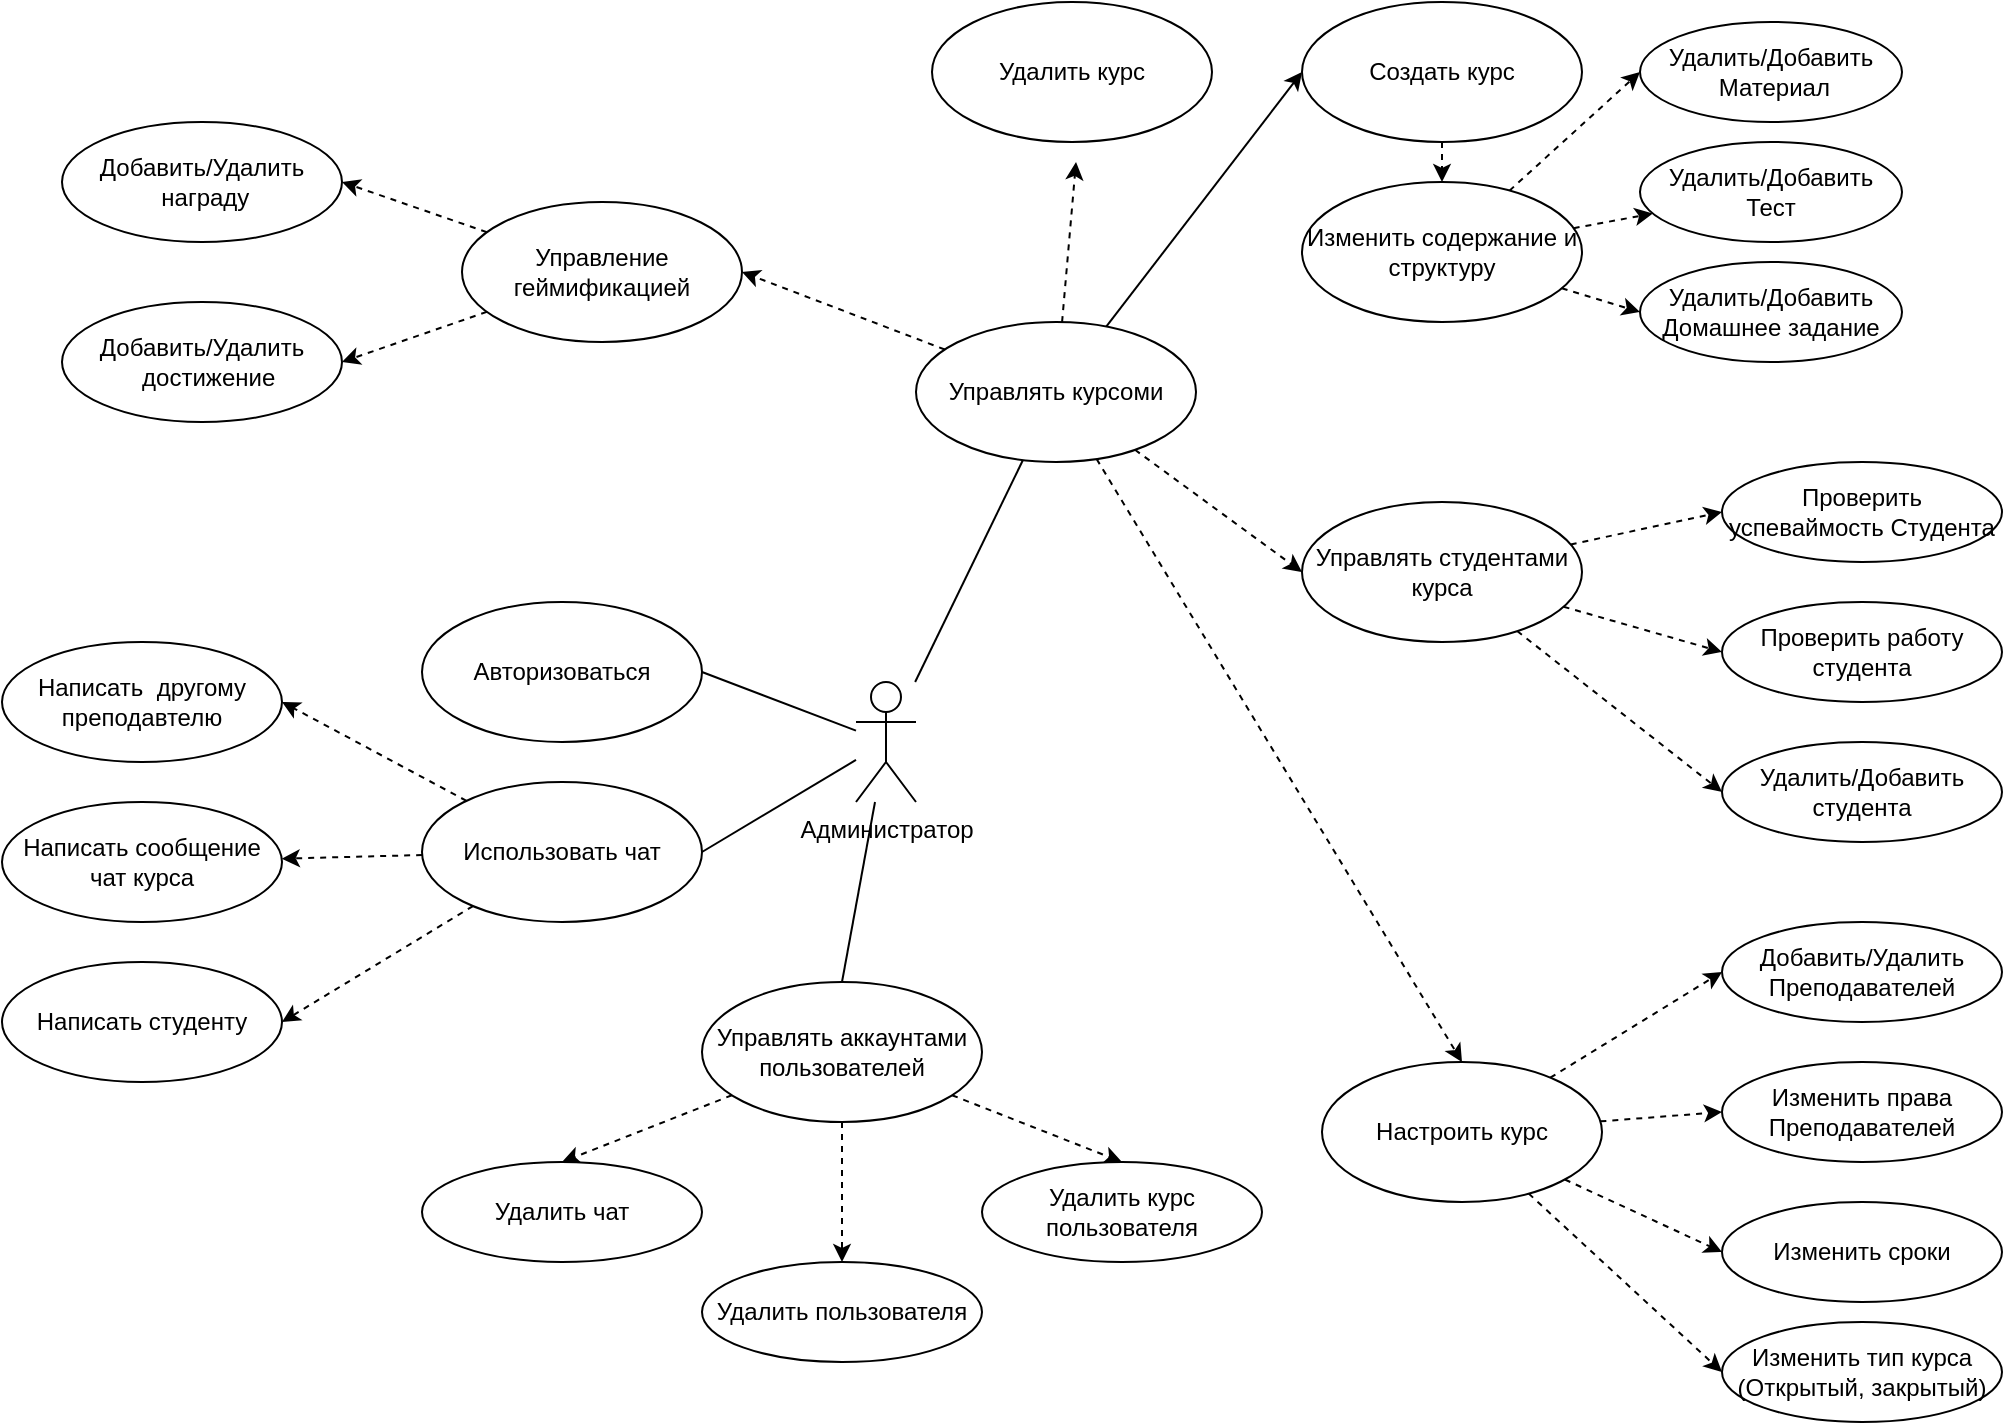 <mxfile version="23.1.5" type="device">
  <diagram name="Страница — 1" id="TUdbi3gtHHj1jDcqYHT5">
    <mxGraphModel dx="2336" dy="931" grid="1" gridSize="10" guides="1" tooltips="1" connect="1" arrows="1" fold="1" page="1" pageScale="1" pageWidth="827" pageHeight="1169" math="0" shadow="0">
      <root>
        <mxCell id="0" />
        <mxCell id="1" parent="0" />
        <mxCell id="lvNqeWt-_uuawXA-jcrl-20" style="rounded=0;orthogonalLoop=1;jettySize=auto;html=1;entryX=1;entryY=0.5;entryDx=0;entryDy=0;endArrow=none;endFill=0;" edge="1" parent="1" source="-H2JG8YgPfby64dMCURj-1" target="lvNqeWt-_uuawXA-jcrl-17">
          <mxGeometry relative="1" as="geometry" />
        </mxCell>
        <mxCell id="lvNqeWt-_uuawXA-jcrl-23" style="rounded=0;orthogonalLoop=1;jettySize=auto;html=1;entryX=1;entryY=0.5;entryDx=0;entryDy=0;endArrow=none;endFill=0;" edge="1" parent="1" source="-H2JG8YgPfby64dMCURj-1" target="lvNqeWt-_uuawXA-jcrl-7">
          <mxGeometry relative="1" as="geometry" />
        </mxCell>
        <mxCell id="lvNqeWt-_uuawXA-jcrl-28" style="rounded=0;orthogonalLoop=1;jettySize=auto;html=1;endArrow=none;endFill=0;" edge="1" parent="1" source="-H2JG8YgPfby64dMCURj-1" target="lvNqeWt-_uuawXA-jcrl-26">
          <mxGeometry relative="1" as="geometry" />
        </mxCell>
        <mxCell id="lvNqeWt-_uuawXA-jcrl-34" style="rounded=0;orthogonalLoop=1;jettySize=auto;html=1;entryX=0.5;entryY=0;entryDx=0;entryDy=0;endArrow=none;endFill=0;" edge="1" parent="1" source="-H2JG8YgPfby64dMCURj-1" target="lvNqeWt-_uuawXA-jcrl-27">
          <mxGeometry relative="1" as="geometry" />
        </mxCell>
        <mxCell id="-H2JG8YgPfby64dMCURj-1" value="Администратор" style="shape=umlActor;verticalLabelPosition=bottom;verticalAlign=top;html=1;" parent="1" vertex="1">
          <mxGeometry x="-400" y="340" width="30" height="60" as="geometry" />
        </mxCell>
        <mxCell id="-H2JG8YgPfby64dMCURj-36" style="rounded=0;orthogonalLoop=1;jettySize=auto;html=1;entryX=0.5;entryY=0;entryDx=0;entryDy=0;dashed=1;" parent="1" source="-H2JG8YgPfby64dMCURj-2" target="-H2JG8YgPfby64dMCURj-5" edge="1">
          <mxGeometry relative="1" as="geometry" />
        </mxCell>
        <mxCell id="-H2JG8YgPfby64dMCURj-2" value="Создать курс" style="ellipse;whiteSpace=wrap;html=1;" parent="1" vertex="1">
          <mxGeometry x="-177" width="140" height="70" as="geometry" />
        </mxCell>
        <mxCell id="-H2JG8YgPfby64dMCURj-3" value="Проверить работу студента" style="ellipse;whiteSpace=wrap;html=1;" parent="1" vertex="1">
          <mxGeometry x="33" y="300" width="140" height="50" as="geometry" />
        </mxCell>
        <mxCell id="-H2JG8YgPfby64dMCURj-4" value="Удалить/Добавить&lt;br&gt;&amp;nbsp;Материал" style="ellipse;whiteSpace=wrap;html=1;" parent="1" vertex="1">
          <mxGeometry x="-8" y="10" width="131" height="50" as="geometry" />
        </mxCell>
        <mxCell id="-H2JG8YgPfby64dMCURj-34" style="rounded=0;orthogonalLoop=1;jettySize=auto;html=1;entryX=0;entryY=0.5;entryDx=0;entryDy=0;dashed=1;" parent="1" source="-H2JG8YgPfby64dMCURj-5" target="-H2JG8YgPfby64dMCURj-4" edge="1">
          <mxGeometry relative="1" as="geometry" />
        </mxCell>
        <mxCell id="faMMKai1WRea0Q5Umn3o-3" style="rounded=0;orthogonalLoop=1;jettySize=auto;html=1;dashed=1;" parent="1" source="-H2JG8YgPfby64dMCURj-5" target="faMMKai1WRea0Q5Umn3o-2" edge="1">
          <mxGeometry relative="1" as="geometry" />
        </mxCell>
        <mxCell id="faMMKai1WRea0Q5Umn3o-5" style="rounded=0;orthogonalLoop=1;jettySize=auto;html=1;entryX=0;entryY=0.5;entryDx=0;entryDy=0;dashed=1;" parent="1" source="-H2JG8YgPfby64dMCURj-5" target="faMMKai1WRea0Q5Umn3o-4" edge="1">
          <mxGeometry relative="1" as="geometry" />
        </mxCell>
        <mxCell id="-H2JG8YgPfby64dMCURj-5" value="Изменить содержание и структуру" style="ellipse;whiteSpace=wrap;html=1;" parent="1" vertex="1">
          <mxGeometry x="-177" y="90" width="140" height="70" as="geometry" />
        </mxCell>
        <mxCell id="-H2JG8YgPfby64dMCURj-12" value="Проверить успеваймость Студента" style="ellipse;whiteSpace=wrap;html=1;" parent="1" vertex="1">
          <mxGeometry x="33" y="230" width="140" height="50" as="geometry" />
        </mxCell>
        <mxCell id="-H2JG8YgPfby64dMCURj-40" style="rounded=0;orthogonalLoop=1;jettySize=auto;html=1;dashed=1;entryX=0;entryY=0.5;entryDx=0;entryDy=0;" parent="1" source="-H2JG8YgPfby64dMCURj-13" target="-H2JG8YgPfby64dMCURj-12" edge="1">
          <mxGeometry relative="1" as="geometry" />
        </mxCell>
        <mxCell id="-H2JG8YgPfby64dMCURj-41" style="rounded=0;orthogonalLoop=1;jettySize=auto;html=1;entryX=0;entryY=0.5;entryDx=0;entryDy=0;dashed=1;" parent="1" source="-H2JG8YgPfby64dMCURj-13" target="-H2JG8YgPfby64dMCURj-3" edge="1">
          <mxGeometry relative="1" as="geometry" />
        </mxCell>
        <mxCell id="-H2JG8YgPfby64dMCURj-42" style="rounded=0;orthogonalLoop=1;jettySize=auto;html=1;entryX=0;entryY=0.5;entryDx=0;entryDy=0;dashed=1;" parent="1" source="-H2JG8YgPfby64dMCURj-13" target="-H2JG8YgPfby64dMCURj-38" edge="1">
          <mxGeometry relative="1" as="geometry" />
        </mxCell>
        <mxCell id="-H2JG8YgPfby64dMCURj-13" value="Управлять студентами курса" style="ellipse;whiteSpace=wrap;html=1;" parent="1" vertex="1">
          <mxGeometry x="-177" y="250" width="140" height="70" as="geometry" />
        </mxCell>
        <mxCell id="-H2JG8YgPfby64dMCURj-38" value="Удалить/Добавить студента" style="ellipse;whiteSpace=wrap;html=1;" parent="1" vertex="1">
          <mxGeometry x="33" y="370" width="140" height="50" as="geometry" />
        </mxCell>
        <mxCell id="-H2JG8YgPfby64dMCURj-55" style="rounded=0;orthogonalLoop=1;jettySize=auto;html=1;entryX=0;entryY=0.5;entryDx=0;entryDy=0;dashed=1;" parent="1" source="-H2JG8YgPfby64dMCURj-48" target="-H2JG8YgPfby64dMCURj-50" edge="1">
          <mxGeometry relative="1" as="geometry" />
        </mxCell>
        <mxCell id="-H2JG8YgPfby64dMCURj-56" style="rounded=0;orthogonalLoop=1;jettySize=auto;html=1;entryX=0;entryY=0.5;entryDx=0;entryDy=0;dashed=1;" parent="1" source="-H2JG8YgPfby64dMCURj-48" target="-H2JG8YgPfby64dMCURj-51" edge="1">
          <mxGeometry relative="1" as="geometry" />
        </mxCell>
        <mxCell id="faMMKai1WRea0Q5Umn3o-8" style="rounded=0;orthogonalLoop=1;jettySize=auto;html=1;entryX=0;entryY=0.5;entryDx=0;entryDy=0;dashed=1;" parent="1" source="-H2JG8YgPfby64dMCURj-48" target="faMMKai1WRea0Q5Umn3o-7" edge="1">
          <mxGeometry relative="1" as="geometry" />
        </mxCell>
        <mxCell id="faMMKai1WRea0Q5Umn3o-10" style="rounded=0;orthogonalLoop=1;jettySize=auto;html=1;entryX=0;entryY=0.5;entryDx=0;entryDy=0;dashed=1;" parent="1" source="-H2JG8YgPfby64dMCURj-48" target="faMMKai1WRea0Q5Umn3o-9" edge="1">
          <mxGeometry relative="1" as="geometry" />
        </mxCell>
        <mxCell id="-H2JG8YgPfby64dMCURj-48" value="Настроить курс" style="ellipse;whiteSpace=wrap;html=1;" parent="1" vertex="1">
          <mxGeometry x="-167" y="530" width="140" height="70" as="geometry" />
        </mxCell>
        <mxCell id="-H2JG8YgPfby64dMCURj-50" value="Изменить сроки" style="ellipse;whiteSpace=wrap;html=1;" parent="1" vertex="1">
          <mxGeometry x="33" y="600" width="140" height="50" as="geometry" />
        </mxCell>
        <mxCell id="-H2JG8YgPfby64dMCURj-51" value="Изменить тип курса (Открытый, закрытый)" style="ellipse;whiteSpace=wrap;html=1;" parent="1" vertex="1">
          <mxGeometry x="33" y="660" width="140" height="50" as="geometry" />
        </mxCell>
        <mxCell id="-H2JG8YgPfby64dMCURj-53" value="Удалить курс" style="ellipse;whiteSpace=wrap;html=1;" parent="1" vertex="1">
          <mxGeometry x="-362" width="140" height="70" as="geometry" />
        </mxCell>
        <mxCell id="faMMKai1WRea0Q5Umn3o-2" value="Удалить/Добавить&lt;br&gt;Тест" style="ellipse;whiteSpace=wrap;html=1;" parent="1" vertex="1">
          <mxGeometry x="-8" y="70" width="131" height="50" as="geometry" />
        </mxCell>
        <mxCell id="faMMKai1WRea0Q5Umn3o-4" value="Удалить/Добавить&lt;br&gt;Домашнее задание" style="ellipse;whiteSpace=wrap;html=1;" parent="1" vertex="1">
          <mxGeometry x="-8" y="130" width="131" height="50" as="geometry" />
        </mxCell>
        <mxCell id="faMMKai1WRea0Q5Umn3o-7" value="Добавить/Удалить&lt;br&gt;Преподавателей" style="ellipse;whiteSpace=wrap;html=1;" parent="1" vertex="1">
          <mxGeometry x="33" y="460" width="140" height="50" as="geometry" />
        </mxCell>
        <mxCell id="faMMKai1WRea0Q5Umn3o-9" value="Изменить права&lt;br&gt;Преподавателей" style="ellipse;whiteSpace=wrap;html=1;" parent="1" vertex="1">
          <mxGeometry x="33" y="530" width="140" height="50" as="geometry" />
        </mxCell>
        <mxCell id="lvNqeWt-_uuawXA-jcrl-5" value="Добавить/Удалить&lt;br style=&quot;border-color: var(--border-color);&quot;&gt;&amp;nbsp;&amp;nbsp;достижение" style="ellipse;whiteSpace=wrap;html=1;" vertex="1" parent="1">
          <mxGeometry x="-797" y="150" width="140" height="60" as="geometry" />
        </mxCell>
        <mxCell id="lvNqeWt-_uuawXA-jcrl-6" value="Добавить/Удалить&lt;br&gt;&amp;nbsp;награду" style="ellipse;whiteSpace=wrap;html=1;" vertex="1" parent="1">
          <mxGeometry x="-797" y="60" width="140" height="60" as="geometry" />
        </mxCell>
        <mxCell id="lvNqeWt-_uuawXA-jcrl-14" style="rounded=0;orthogonalLoop=1;jettySize=auto;html=1;entryX=1;entryY=0.5;entryDx=0;entryDy=0;dashed=1;" edge="1" parent="1" source="lvNqeWt-_uuawXA-jcrl-7" target="lvNqeWt-_uuawXA-jcrl-10">
          <mxGeometry relative="1" as="geometry" />
        </mxCell>
        <mxCell id="lvNqeWt-_uuawXA-jcrl-15" style="rounded=0;orthogonalLoop=1;jettySize=auto;html=1;dashed=1;" edge="1" parent="1" source="lvNqeWt-_uuawXA-jcrl-7" target="lvNqeWt-_uuawXA-jcrl-8">
          <mxGeometry relative="1" as="geometry" />
        </mxCell>
        <mxCell id="lvNqeWt-_uuawXA-jcrl-16" style="rounded=0;orthogonalLoop=1;jettySize=auto;html=1;entryX=1;entryY=0.5;entryDx=0;entryDy=0;dashed=1;" edge="1" parent="1" source="lvNqeWt-_uuawXA-jcrl-7" target="lvNqeWt-_uuawXA-jcrl-9">
          <mxGeometry relative="1" as="geometry" />
        </mxCell>
        <mxCell id="lvNqeWt-_uuawXA-jcrl-7" value="Использовать чат" style="ellipse;whiteSpace=wrap;html=1;" vertex="1" parent="1">
          <mxGeometry x="-617" y="390" width="140" height="70" as="geometry" />
        </mxCell>
        <mxCell id="lvNqeWt-_uuawXA-jcrl-8" value="Написать сообщение чат курса" style="ellipse;whiteSpace=wrap;html=1;" vertex="1" parent="1">
          <mxGeometry x="-827" y="400" width="140" height="60" as="geometry" />
        </mxCell>
        <mxCell id="lvNqeWt-_uuawXA-jcrl-9" value="Написать студенту" style="ellipse;whiteSpace=wrap;html=1;" vertex="1" parent="1">
          <mxGeometry x="-827" y="480" width="140" height="60" as="geometry" />
        </mxCell>
        <mxCell id="lvNqeWt-_uuawXA-jcrl-10" value="Написать&amp;nbsp; другому преподавтелю" style="ellipse;whiteSpace=wrap;html=1;" vertex="1" parent="1">
          <mxGeometry x="-827" y="320" width="140" height="60" as="geometry" />
        </mxCell>
        <mxCell id="lvNqeWt-_uuawXA-jcrl-24" style="rounded=0;orthogonalLoop=1;jettySize=auto;html=1;entryX=1;entryY=0.5;entryDx=0;entryDy=0;dashed=1;" edge="1" parent="1" source="lvNqeWt-_uuawXA-jcrl-11" target="lvNqeWt-_uuawXA-jcrl-6">
          <mxGeometry relative="1" as="geometry" />
        </mxCell>
        <mxCell id="lvNqeWt-_uuawXA-jcrl-25" style="rounded=0;orthogonalLoop=1;jettySize=auto;html=1;entryX=1;entryY=0.5;entryDx=0;entryDy=0;dashed=1;" edge="1" parent="1" source="lvNqeWt-_uuawXA-jcrl-11" target="lvNqeWt-_uuawXA-jcrl-5">
          <mxGeometry relative="1" as="geometry" />
        </mxCell>
        <mxCell id="lvNqeWt-_uuawXA-jcrl-11" value="Управление геймификацией" style="ellipse;whiteSpace=wrap;html=1;" vertex="1" parent="1">
          <mxGeometry x="-597" y="100" width="140" height="70" as="geometry" />
        </mxCell>
        <mxCell id="lvNqeWt-_uuawXA-jcrl-17" value="Авторизоваться" style="ellipse;whiteSpace=wrap;html=1;" vertex="1" parent="1">
          <mxGeometry x="-617" y="300" width="140" height="70" as="geometry" />
        </mxCell>
        <mxCell id="lvNqeWt-_uuawXA-jcrl-29" style="rounded=0;orthogonalLoop=1;jettySize=auto;html=1;entryX=1;entryY=0.5;entryDx=0;entryDy=0;dashed=1;" edge="1" parent="1" source="lvNqeWt-_uuawXA-jcrl-26" target="lvNqeWt-_uuawXA-jcrl-11">
          <mxGeometry relative="1" as="geometry" />
        </mxCell>
        <mxCell id="lvNqeWt-_uuawXA-jcrl-30" style="rounded=0;orthogonalLoop=1;jettySize=auto;html=1;dashed=1;" edge="1" parent="1" source="lvNqeWt-_uuawXA-jcrl-26">
          <mxGeometry relative="1" as="geometry">
            <mxPoint x="-290" y="80" as="targetPoint" />
          </mxGeometry>
        </mxCell>
        <mxCell id="lvNqeWt-_uuawXA-jcrl-31" style="rounded=0;orthogonalLoop=1;jettySize=auto;html=1;entryX=0;entryY=0.5;entryDx=0;entryDy=0;" edge="1" parent="1" source="lvNqeWt-_uuawXA-jcrl-26" target="-H2JG8YgPfby64dMCURj-2">
          <mxGeometry relative="1" as="geometry" />
        </mxCell>
        <mxCell id="lvNqeWt-_uuawXA-jcrl-32" style="rounded=0;orthogonalLoop=1;jettySize=auto;html=1;entryX=0;entryY=0.5;entryDx=0;entryDy=0;dashed=1;" edge="1" parent="1" source="lvNqeWt-_uuawXA-jcrl-26" target="-H2JG8YgPfby64dMCURj-13">
          <mxGeometry relative="1" as="geometry" />
        </mxCell>
        <mxCell id="lvNqeWt-_uuawXA-jcrl-33" style="rounded=0;orthogonalLoop=1;jettySize=auto;html=1;entryX=0.5;entryY=0;entryDx=0;entryDy=0;dashed=1;" edge="1" parent="1" source="lvNqeWt-_uuawXA-jcrl-26" target="-H2JG8YgPfby64dMCURj-48">
          <mxGeometry relative="1" as="geometry" />
        </mxCell>
        <mxCell id="lvNqeWt-_uuawXA-jcrl-26" value="Управлять курсоми" style="ellipse;whiteSpace=wrap;html=1;" vertex="1" parent="1">
          <mxGeometry x="-370" y="160" width="140" height="70" as="geometry" />
        </mxCell>
        <mxCell id="lvNqeWt-_uuawXA-jcrl-39" style="rounded=0;orthogonalLoop=1;jettySize=auto;html=1;dashed=1;" edge="1" parent="1" source="lvNqeWt-_uuawXA-jcrl-27" target="lvNqeWt-_uuawXA-jcrl-35">
          <mxGeometry relative="1" as="geometry" />
        </mxCell>
        <mxCell id="lvNqeWt-_uuawXA-jcrl-40" style="rounded=0;orthogonalLoop=1;jettySize=auto;html=1;entryX=0.5;entryY=0;entryDx=0;entryDy=0;dashed=1;" edge="1" parent="1" source="lvNqeWt-_uuawXA-jcrl-27" target="lvNqeWt-_uuawXA-jcrl-37">
          <mxGeometry relative="1" as="geometry" />
        </mxCell>
        <mxCell id="lvNqeWt-_uuawXA-jcrl-41" style="rounded=0;orthogonalLoop=1;jettySize=auto;html=1;entryX=0.5;entryY=0;entryDx=0;entryDy=0;dashed=1;" edge="1" parent="1" source="lvNqeWt-_uuawXA-jcrl-27" target="lvNqeWt-_uuawXA-jcrl-36">
          <mxGeometry relative="1" as="geometry" />
        </mxCell>
        <mxCell id="lvNqeWt-_uuawXA-jcrl-27" value="Управлять аккаунтами пользователей" style="ellipse;whiteSpace=wrap;html=1;" vertex="1" parent="1">
          <mxGeometry x="-477" y="490" width="140" height="70" as="geometry" />
        </mxCell>
        <mxCell id="lvNqeWt-_uuawXA-jcrl-35" value="Удалить пользователя" style="ellipse;whiteSpace=wrap;html=1;" vertex="1" parent="1">
          <mxGeometry x="-477" y="630" width="140" height="50" as="geometry" />
        </mxCell>
        <mxCell id="lvNqeWt-_uuawXA-jcrl-36" value="Удалить курс пользователя" style="ellipse;whiteSpace=wrap;html=1;" vertex="1" parent="1">
          <mxGeometry x="-337" y="580" width="140" height="50" as="geometry" />
        </mxCell>
        <mxCell id="lvNqeWt-_uuawXA-jcrl-37" value="Удалить чат" style="ellipse;whiteSpace=wrap;html=1;" vertex="1" parent="1">
          <mxGeometry x="-617" y="580" width="140" height="50" as="geometry" />
        </mxCell>
      </root>
    </mxGraphModel>
  </diagram>
</mxfile>
